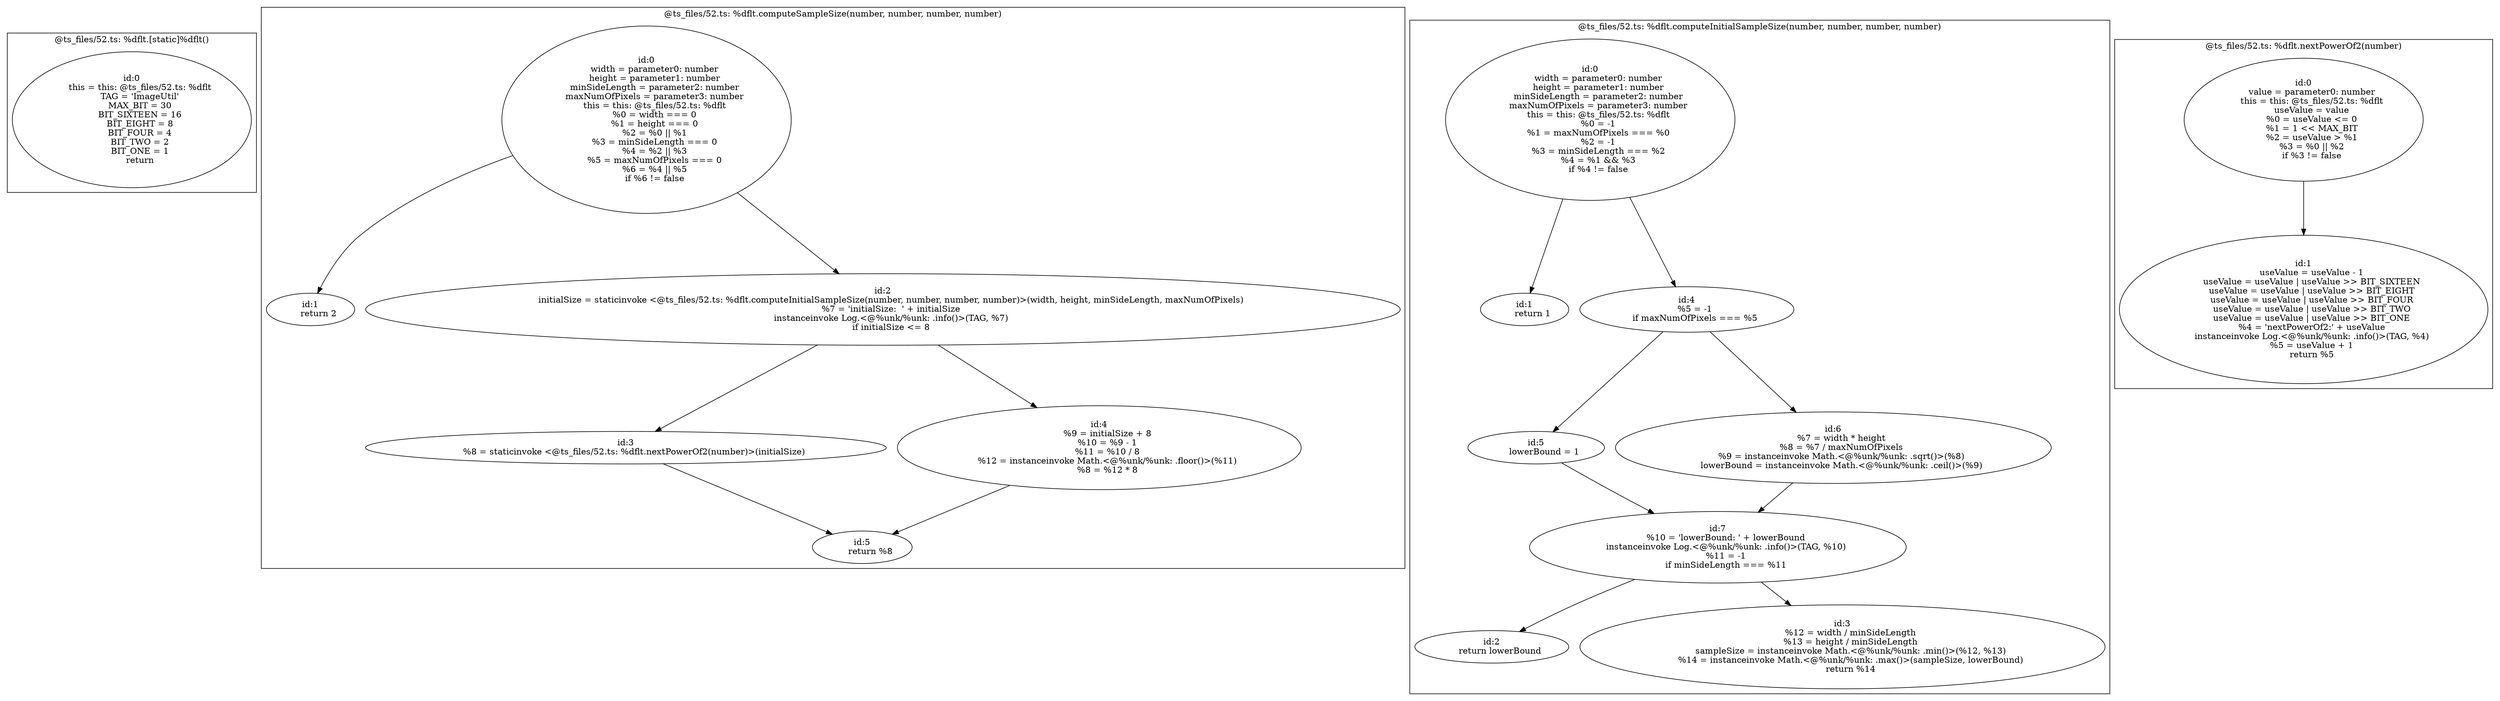digraph "52.ts" {
subgraph "cluster_@ts_files/52.ts: %dflt.[static]%dflt()" {
  label="@ts_files/52.ts: %dflt.[static]%dflt()";
  Node33230 [label="id:0
      this = this: @ts_files/52.ts: %dflt
      TAG = 'ImageUtil'
      MAX_BIT = 30
      BIT_SIXTEEN = 16
      BIT_EIGHT = 8
      BIT_FOUR = 4
      BIT_TWO = 2
      BIT_ONE = 1
      return"];
}
subgraph "cluster_@ts_files/52.ts: %dflt.computeSampleSize(number, number, number, number)" {
  label="@ts_files/52.ts: %dflt.computeSampleSize(number, number, number, number)";
  Node66380 [label="id:0
      width = parameter0: number
      height = parameter1: number
      minSideLength = parameter2: number
      maxNumOfPixels = parameter3: number
      this = this: @ts_files/52.ts: %dflt
      %0 = width === 0
      %1 = height === 0
      %2 = %0 || %1
      %3 = minSideLength === 0
      %4 = %2 || %3
      %5 = maxNumOfPixels === 0
      %6 = %4 || %5
      if %6 != false"];
  Node66381 [label="id:1
      return 2"];
  Node66382 [label="id:2
      initialSize = staticinvoke <@ts_files/52.ts: %dflt.computeInitialSampleSize(number, number, number, number)>(width, height, minSideLength, maxNumOfPixels)
      %7 = 'initialSize:  ' + initialSize
      instanceinvoke Log.<@%unk/%unk: .info()>(TAG, %7)
      if initialSize <= 8"];
  Node66383 [label="id:3
      %8 = staticinvoke <@ts_files/52.ts: %dflt.nextPowerOf2(number)>(initialSize)"];
  Node66384 [label="id:4
      %9 = initialSize + 8
      %10 = %9 - 1
      %11 = %10 / 8
      %12 = instanceinvoke Math.<@%unk/%unk: .floor()>(%11)
      %8 = %12 * 8"];
  Node66385 [label="id:5
      return %8"];
  Node66380 -> Node66381;
  Node66380 -> Node66382;
  Node66382 -> Node66383;
  Node66382 -> Node66384;
  Node66383 -> Node66385;
  Node66384 -> Node66385;
}
subgraph "cluster_@ts_files/52.ts: %dflt.computeInitialSampleSize(number, number, number, number)" {
  label="@ts_files/52.ts: %dflt.computeInitialSampleSize(number, number, number, number)";
  Node73520 [label="id:0
      width = parameter0: number
      height = parameter1: number
      minSideLength = parameter2: number
      maxNumOfPixels = parameter3: number
      this = this: @ts_files/52.ts: %dflt
      %0 = -1
      %1 = maxNumOfPixels === %0
      %2 = -1
      %3 = minSideLength === %2
      %4 = %1 && %3
      if %4 != false"];
  Node73521 [label="id:1
      return 1"];
  Node73522 [label="id:2
      return lowerBound"];
  Node73523 [label="id:3
      %12 = width / minSideLength
      %13 = height / minSideLength
      sampleSize = instanceinvoke Math.<@%unk/%unk: .min()>(%12, %13)
      %14 = instanceinvoke Math.<@%unk/%unk: .max()>(sampleSize, lowerBound)
      return %14"];
  Node73524 [label="id:4
      %5 = -1
      if maxNumOfPixels === %5"];
  Node73525 [label="id:5
      lowerBound = 1"];
  Node73526 [label="id:6
      %7 = width * height
      %8 = %7 / maxNumOfPixels
      %9 = instanceinvoke Math.<@%unk/%unk: .sqrt()>(%8)
      lowerBound = instanceinvoke Math.<@%unk/%unk: .ceil()>(%9)"];
  Node73527 [label="id:7
      %10 = 'lowerBound: ' + lowerBound
      instanceinvoke Log.<@%unk/%unk: .info()>(TAG, %10)
      %11 = -1
      if minSideLength === %11"];
  Node73520 -> Node73521;
  Node73520 -> Node73524;
  Node73524 -> Node73525;
  Node73524 -> Node73526;
  Node73525 -> Node73527;
  Node73526 -> Node73527;
  Node73527 -> Node73522;
  Node73527 -> Node73523;
}
subgraph "cluster_@ts_files/52.ts: %dflt.nextPowerOf2(number)" {
  label="@ts_files/52.ts: %dflt.nextPowerOf2(number)";
  Node38800 [label="id:0
      value = parameter0: number
      this = this: @ts_files/52.ts: %dflt
      useValue = value
      %0 = useValue <= 0
      %1 = 1 << MAX_BIT
      %2 = useValue > %1
      %3 = %0 || %2
      if %3 != false"];
  Node38801 [label="id:1
      useValue = useValue - 1
      useValue = useValue | useValue >> BIT_SIXTEEN
      useValue = useValue | useValue >> BIT_EIGHT
      useValue = useValue | useValue >> BIT_FOUR
      useValue = useValue | useValue >> BIT_TWO
      useValue = useValue | useValue >> BIT_ONE
      %4 = 'nextPowerOf2:' + useValue
      instanceinvoke Log.<@%unk/%unk: .info()>(TAG, %4)
      %5 = useValue + 1
      return %5"];
  Node38800 -> Node38801;
}
}
